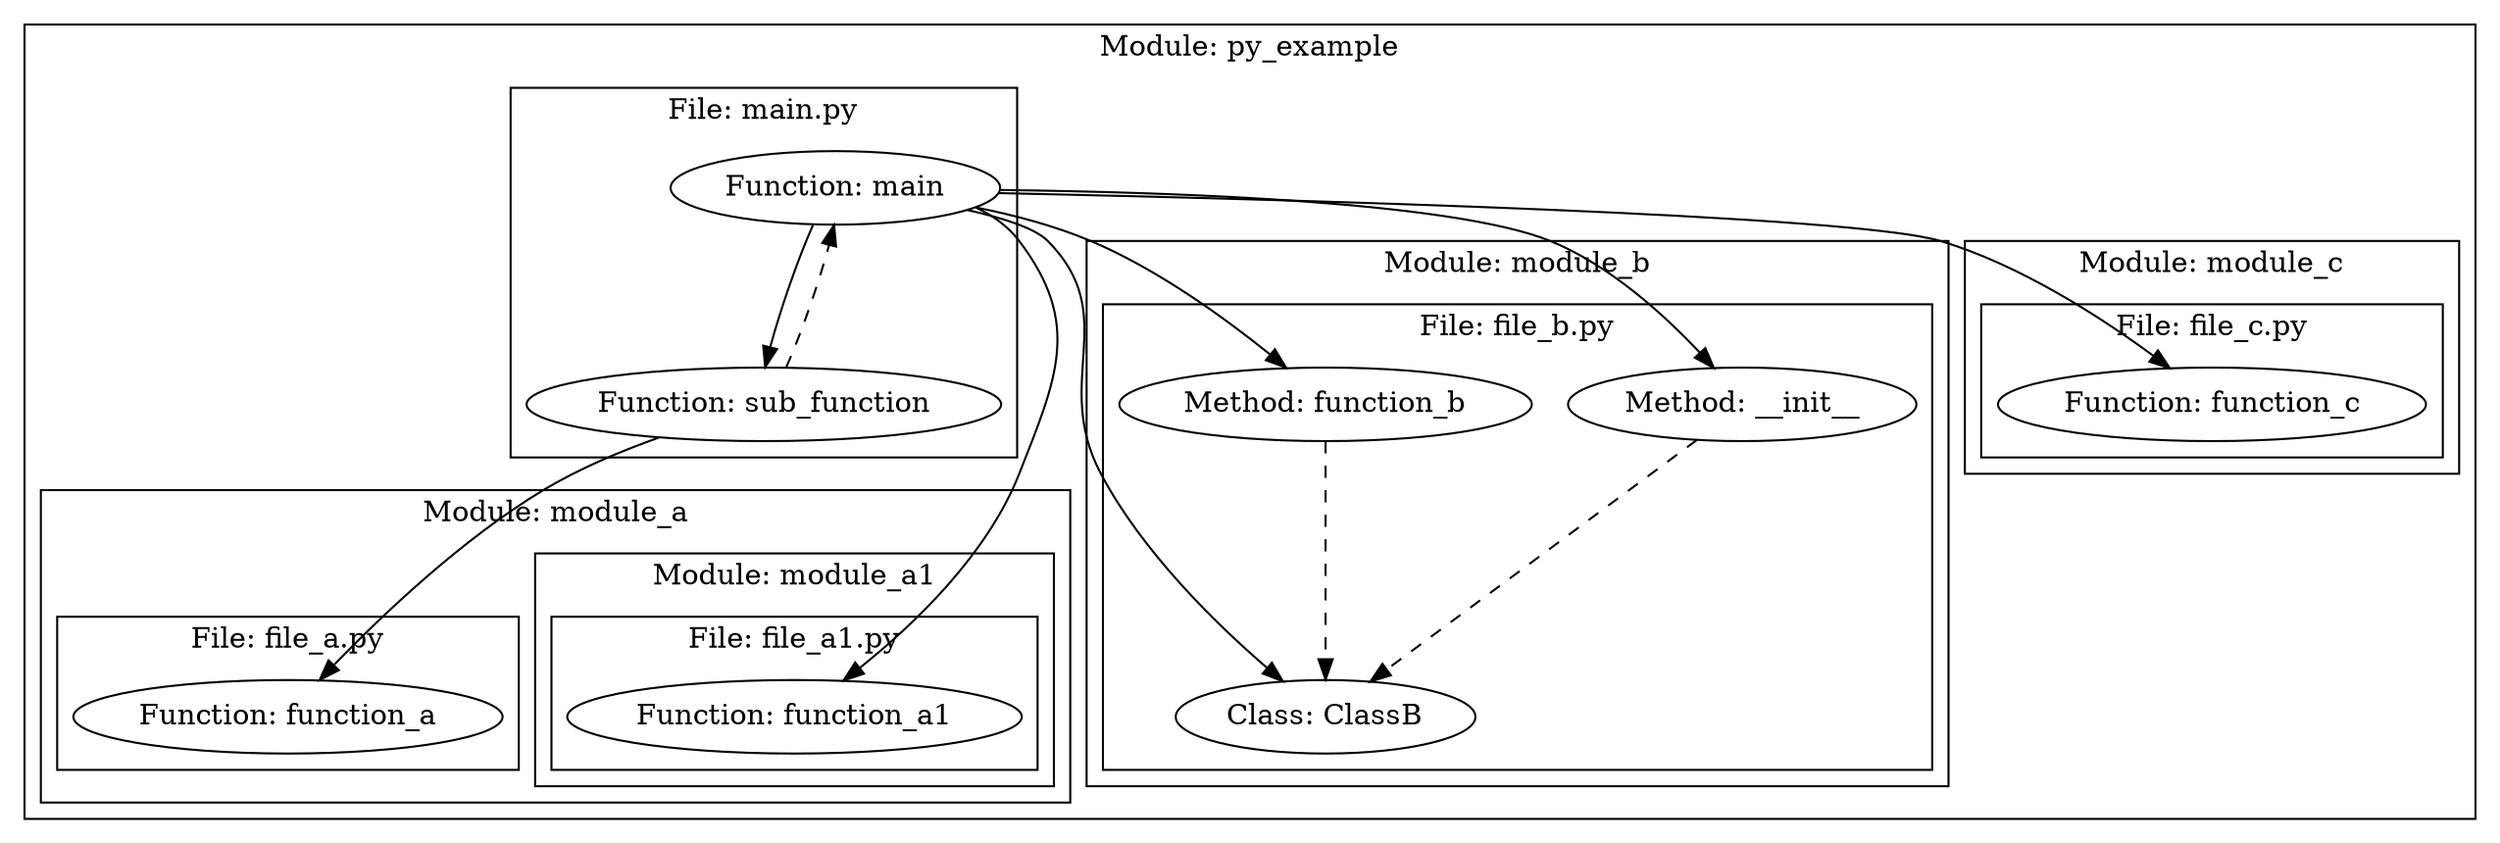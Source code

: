 digraph G {
    subgraph "cluster_/home/lbaf23/code/repo-analyzer/examples/py_example" {
        label = "Module: py_example";
        subgraph "cluster_module_a" {
            label = "Module: module_a";
            subgraph "cluster_module_a/module_a1" {
                label = "Module: module_a1";
                subgraph "cluster_module_a/module_a1/file_a1.py" {
                    label = "File: file_a1.py";
                    "module_a/module_a1/file_a1.py:(2,0)-(3,24)" [label="Function: function_a1"];
                }
            }
            subgraph "cluster_module_a/file_a.py" {
                label = "File: file_a.py";
                "module_a/file_a.py:(2,0)-(3,23)" [label="Function: function_a"];
            }
        }
        subgraph "cluster_module_b" {
            label = "Module: module_b";
            subgraph "cluster_module_b/file_b.py" {
                label = "File: file_b.py";
                "module_b/file_b.py:(2,0)-(7,27)" [label="Class: ClassB"];
                "module_b/file_b.py:(3,4)-(4,12)" [label="Method: __init__"];
                "module_b/file_b.py:(6,4)-(7,27)" [label="Method: function_b"];
            }
        }
        subgraph "cluster_module_c" {
            label = "Module: module_c";
            subgraph "cluster_module_c/file_c.py" {
                label = "File: file_c.py";
                "module_c/file_c.py:(1,0)-(2,23)" [label="Function: function_c"];
            }
        }
        subgraph "cluster_main.py" {
            label = "File: main.py";
            "main.py:(6,0)-(24,23)" [label="Function: main"];
            "main.py:(7,4)-(10,29)" [label="Function: sub_function"];
        }
    }
    "main.py:(6,0)-(24,23)" -> "main.py:(7,4)-(10,29)" [];
    "main.py:(6,0)-(24,23)" -> "module_a/module_a1/file_a1.py:(2,0)-(3,24)" [];
    "main.py:(6,0)-(24,23)" -> "module_b/file_b.py:(2,0)-(7,27)" [];
    "main.py:(6,0)-(24,23)" -> "module_b/file_b.py:(3,4)-(4,12)" [];
    "main.py:(6,0)-(24,23)" -> "module_b/file_b.py:(6,4)-(7,27)" [];
    "main.py:(6,0)-(24,23)" -> "module_c/file_c.py:(1,0)-(2,23)" [];
    "main.py:(7,4)-(10,29)" -> "module_a/file_a.py:(2,0)-(3,23)" [];
    "main.py:(7,4)-(10,29)" -> "main.py:(6,0)-(24,23)" [style=dashed];
    "module_b/file_b.py:(3,4)-(4,12)" -> "module_b/file_b.py:(2,0)-(7,27)" [style=dashed];
    "module_b/file_b.py:(6,4)-(7,27)" -> "module_b/file_b.py:(2,0)-(7,27)" [style=dashed];
}
